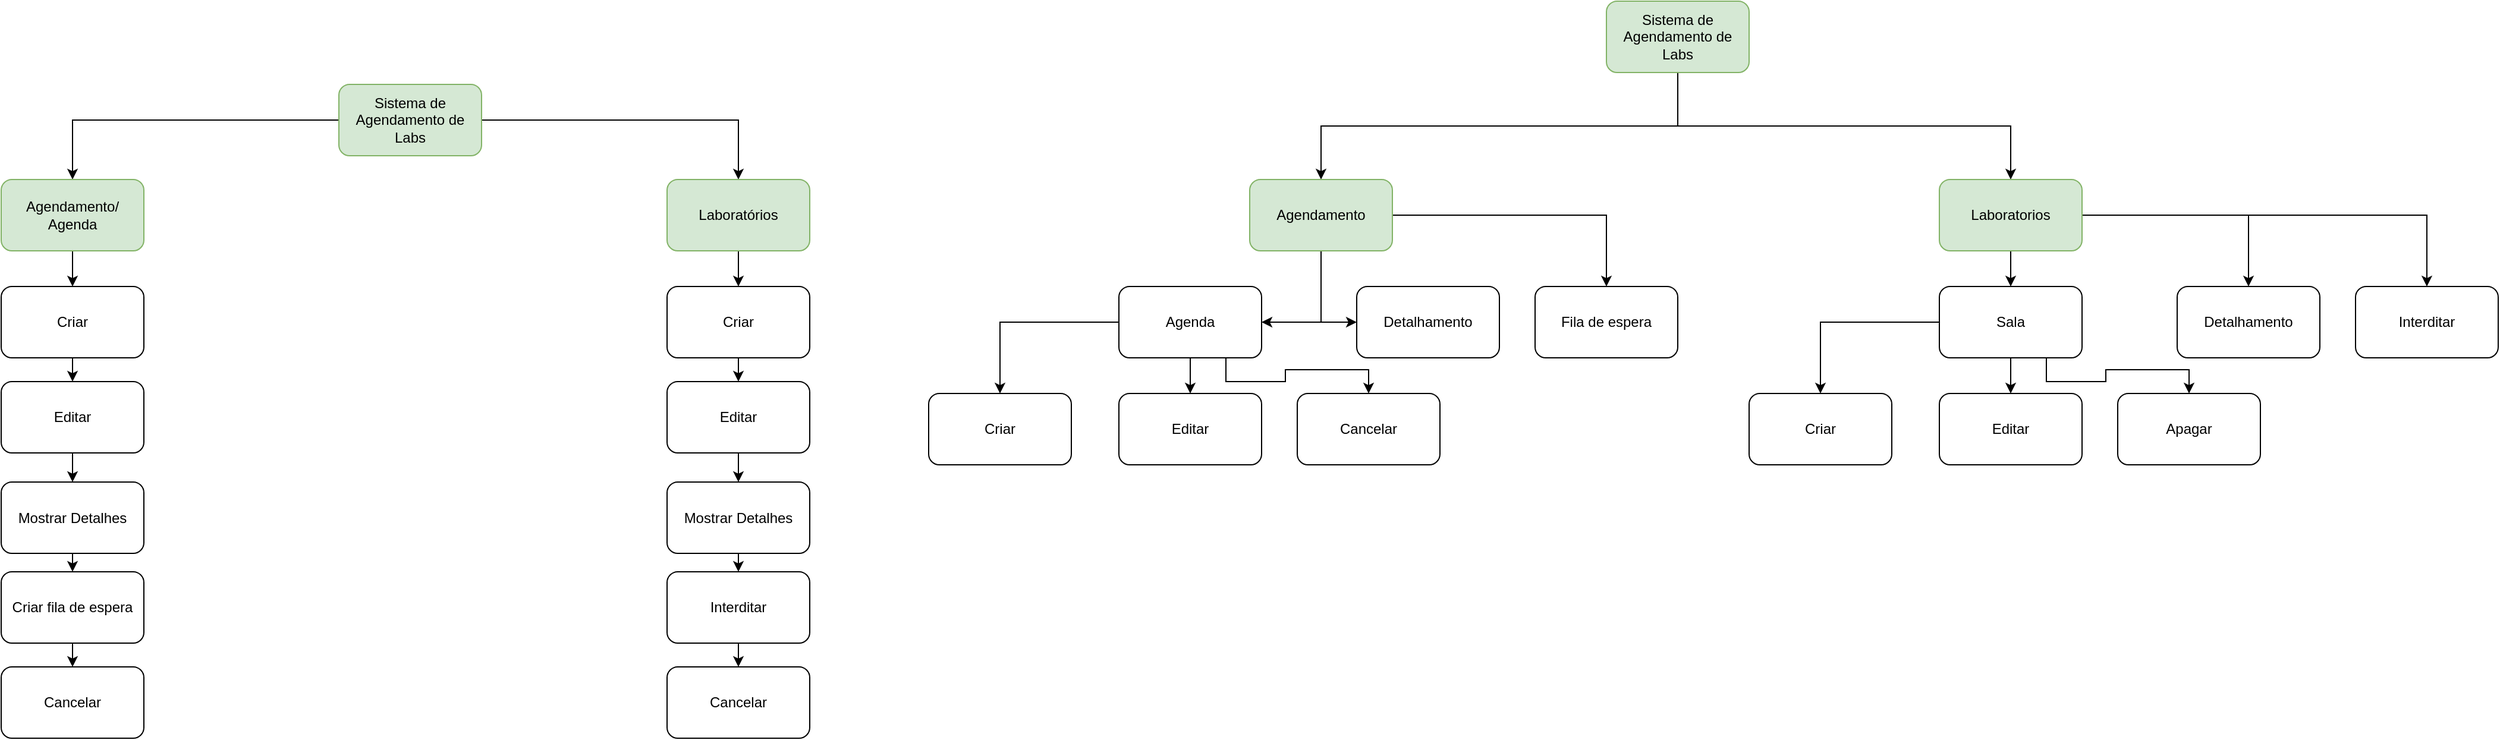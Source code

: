 <mxfile version="22.0.4" type="github">
  <diagram id="C5RBs43oDa-KdzZeNtuy" name="Page-1">
    <mxGraphModel dx="1434" dy="785" grid="1" gridSize="10" guides="1" tooltips="1" connect="1" arrows="1" fold="1" page="1" pageScale="1" pageWidth="827" pageHeight="1169" math="0" shadow="0">
      <root>
        <mxCell id="WIyWlLk6GJQsqaUBKTNV-0" />
        <mxCell id="WIyWlLk6GJQsqaUBKTNV-1" parent="WIyWlLk6GJQsqaUBKTNV-0" />
        <mxCell id="Uq0wt8gK5NIXM6yTppyy-13" style="edgeStyle=orthogonalEdgeStyle;rounded=0;orthogonalLoop=1;jettySize=auto;html=1;exitX=0;exitY=0.5;exitDx=0;exitDy=0;entryX=0.5;entryY=0;entryDx=0;entryDy=0;" edge="1" parent="WIyWlLk6GJQsqaUBKTNV-1" source="Uq0wt8gK5NIXM6yTppyy-0" target="Uq0wt8gK5NIXM6yTppyy-1">
          <mxGeometry relative="1" as="geometry" />
        </mxCell>
        <mxCell id="Uq0wt8gK5NIXM6yTppyy-14" style="edgeStyle=orthogonalEdgeStyle;rounded=0;orthogonalLoop=1;jettySize=auto;html=1;exitX=1;exitY=0.5;exitDx=0;exitDy=0;" edge="1" parent="WIyWlLk6GJQsqaUBKTNV-1" source="Uq0wt8gK5NIXM6yTppyy-0" target="Uq0wt8gK5NIXM6yTppyy-2">
          <mxGeometry relative="1" as="geometry" />
        </mxCell>
        <mxCell id="Uq0wt8gK5NIXM6yTppyy-0" value="Sistema de Agendamento de Labs" style="rounded=1;whiteSpace=wrap;html=1;fillColor=#d5e8d4;strokeColor=#82b366;" vertex="1" parent="WIyWlLk6GJQsqaUBKTNV-1">
          <mxGeometry x="294" y="220" width="120" height="60" as="geometry" />
        </mxCell>
        <mxCell id="Uq0wt8gK5NIXM6yTppyy-15" style="edgeStyle=orthogonalEdgeStyle;rounded=0;orthogonalLoop=1;jettySize=auto;html=1;exitX=0.5;exitY=1;exitDx=0;exitDy=0;entryX=0.5;entryY=0;entryDx=0;entryDy=0;" edge="1" parent="WIyWlLk6GJQsqaUBKTNV-1" source="Uq0wt8gK5NIXM6yTppyy-1" target="Uq0wt8gK5NIXM6yTppyy-3">
          <mxGeometry relative="1" as="geometry" />
        </mxCell>
        <mxCell id="Uq0wt8gK5NIXM6yTppyy-1" value="Agendamento/ Agenda" style="rounded=1;whiteSpace=wrap;html=1;fillColor=#d5e8d4;strokeColor=#82b366;" vertex="1" parent="WIyWlLk6GJQsqaUBKTNV-1">
          <mxGeometry x="10" y="300" width="120" height="60" as="geometry" />
        </mxCell>
        <mxCell id="Uq0wt8gK5NIXM6yTppyy-20" style="edgeStyle=orthogonalEdgeStyle;rounded=0;orthogonalLoop=1;jettySize=auto;html=1;exitX=0.5;exitY=1;exitDx=0;exitDy=0;entryX=0.5;entryY=0;entryDx=0;entryDy=0;" edge="1" parent="WIyWlLk6GJQsqaUBKTNV-1" source="Uq0wt8gK5NIXM6yTppyy-2" target="Uq0wt8gK5NIXM6yTppyy-7">
          <mxGeometry relative="1" as="geometry" />
        </mxCell>
        <mxCell id="Uq0wt8gK5NIXM6yTppyy-2" value="Laboratórios" style="rounded=1;whiteSpace=wrap;html=1;fillColor=#d5e8d4;strokeColor=#82b366;" vertex="1" parent="WIyWlLk6GJQsqaUBKTNV-1">
          <mxGeometry x="570" y="300" width="120" height="60" as="geometry" />
        </mxCell>
        <mxCell id="Uq0wt8gK5NIXM6yTppyy-16" style="edgeStyle=orthogonalEdgeStyle;rounded=0;orthogonalLoop=1;jettySize=auto;html=1;exitX=0.5;exitY=1;exitDx=0;exitDy=0;entryX=0.5;entryY=0;entryDx=0;entryDy=0;" edge="1" parent="WIyWlLk6GJQsqaUBKTNV-1" source="Uq0wt8gK5NIXM6yTppyy-3" target="Uq0wt8gK5NIXM6yTppyy-4">
          <mxGeometry relative="1" as="geometry" />
        </mxCell>
        <mxCell id="Uq0wt8gK5NIXM6yTppyy-3" value="Criar" style="rounded=1;whiteSpace=wrap;html=1;" vertex="1" parent="WIyWlLk6GJQsqaUBKTNV-1">
          <mxGeometry x="10" y="390" width="120" height="60" as="geometry" />
        </mxCell>
        <mxCell id="Uq0wt8gK5NIXM6yTppyy-17" style="edgeStyle=orthogonalEdgeStyle;rounded=0;orthogonalLoop=1;jettySize=auto;html=1;exitX=0.5;exitY=1;exitDx=0;exitDy=0;entryX=0.5;entryY=0;entryDx=0;entryDy=0;" edge="1" parent="WIyWlLk6GJQsqaUBKTNV-1" source="Uq0wt8gK5NIXM6yTppyy-4" target="Uq0wt8gK5NIXM6yTppyy-5">
          <mxGeometry relative="1" as="geometry" />
        </mxCell>
        <mxCell id="Uq0wt8gK5NIXM6yTppyy-4" value="Editar" style="rounded=1;whiteSpace=wrap;html=1;" vertex="1" parent="WIyWlLk6GJQsqaUBKTNV-1">
          <mxGeometry x="10" y="470" width="120" height="60" as="geometry" />
        </mxCell>
        <mxCell id="Uq0wt8gK5NIXM6yTppyy-18" style="edgeStyle=orthogonalEdgeStyle;rounded=0;orthogonalLoop=1;jettySize=auto;html=1;exitX=0.5;exitY=1;exitDx=0;exitDy=0;entryX=0.5;entryY=0;entryDx=0;entryDy=0;" edge="1" parent="WIyWlLk6GJQsqaUBKTNV-1" source="Uq0wt8gK5NIXM6yTppyy-5" target="Uq0wt8gK5NIXM6yTppyy-6">
          <mxGeometry relative="1" as="geometry" />
        </mxCell>
        <mxCell id="Uq0wt8gK5NIXM6yTppyy-5" value="Mostrar Detalhes" style="rounded=1;whiteSpace=wrap;html=1;" vertex="1" parent="WIyWlLk6GJQsqaUBKTNV-1">
          <mxGeometry x="10" y="554.5" width="120" height="60" as="geometry" />
        </mxCell>
        <mxCell id="Uq0wt8gK5NIXM6yTppyy-19" style="edgeStyle=orthogonalEdgeStyle;rounded=0;orthogonalLoop=1;jettySize=auto;html=1;exitX=0.5;exitY=1;exitDx=0;exitDy=0;entryX=0.5;entryY=0;entryDx=0;entryDy=0;" edge="1" parent="WIyWlLk6GJQsqaUBKTNV-1" source="Uq0wt8gK5NIXM6yTppyy-6" target="Uq0wt8gK5NIXM6yTppyy-11">
          <mxGeometry relative="1" as="geometry" />
        </mxCell>
        <mxCell id="Uq0wt8gK5NIXM6yTppyy-6" value="Criar fila de espera" style="rounded=1;whiteSpace=wrap;html=1;" vertex="1" parent="WIyWlLk6GJQsqaUBKTNV-1">
          <mxGeometry x="10" y="630" width="120" height="60" as="geometry" />
        </mxCell>
        <mxCell id="Uq0wt8gK5NIXM6yTppyy-21" style="edgeStyle=orthogonalEdgeStyle;rounded=0;orthogonalLoop=1;jettySize=auto;html=1;exitX=0.5;exitY=1;exitDx=0;exitDy=0;entryX=0.5;entryY=0;entryDx=0;entryDy=0;" edge="1" parent="WIyWlLk6GJQsqaUBKTNV-1" source="Uq0wt8gK5NIXM6yTppyy-7" target="Uq0wt8gK5NIXM6yTppyy-8">
          <mxGeometry relative="1" as="geometry" />
        </mxCell>
        <mxCell id="Uq0wt8gK5NIXM6yTppyy-7" value="Criar" style="rounded=1;whiteSpace=wrap;html=1;" vertex="1" parent="WIyWlLk6GJQsqaUBKTNV-1">
          <mxGeometry x="570" y="390" width="120" height="60" as="geometry" />
        </mxCell>
        <mxCell id="Uq0wt8gK5NIXM6yTppyy-22" style="edgeStyle=orthogonalEdgeStyle;rounded=0;orthogonalLoop=1;jettySize=auto;html=1;exitX=0.5;exitY=1;exitDx=0;exitDy=0;entryX=0.5;entryY=0;entryDx=0;entryDy=0;" edge="1" parent="WIyWlLk6GJQsqaUBKTNV-1" source="Uq0wt8gK5NIXM6yTppyy-8" target="Uq0wt8gK5NIXM6yTppyy-9">
          <mxGeometry relative="1" as="geometry" />
        </mxCell>
        <mxCell id="Uq0wt8gK5NIXM6yTppyy-8" value="Editar" style="rounded=1;whiteSpace=wrap;html=1;" vertex="1" parent="WIyWlLk6GJQsqaUBKTNV-1">
          <mxGeometry x="570" y="470" width="120" height="60" as="geometry" />
        </mxCell>
        <mxCell id="Uq0wt8gK5NIXM6yTppyy-23" style="edgeStyle=orthogonalEdgeStyle;rounded=0;orthogonalLoop=1;jettySize=auto;html=1;exitX=0.5;exitY=1;exitDx=0;exitDy=0;entryX=0.5;entryY=0;entryDx=0;entryDy=0;" edge="1" parent="WIyWlLk6GJQsqaUBKTNV-1" source="Uq0wt8gK5NIXM6yTppyy-9" target="Uq0wt8gK5NIXM6yTppyy-10">
          <mxGeometry relative="1" as="geometry" />
        </mxCell>
        <mxCell id="Uq0wt8gK5NIXM6yTppyy-9" value="Mostrar Detalhes" style="rounded=1;whiteSpace=wrap;html=1;" vertex="1" parent="WIyWlLk6GJQsqaUBKTNV-1">
          <mxGeometry x="570" y="554.5" width="120" height="60" as="geometry" />
        </mxCell>
        <mxCell id="Uq0wt8gK5NIXM6yTppyy-24" style="edgeStyle=orthogonalEdgeStyle;rounded=0;orthogonalLoop=1;jettySize=auto;html=1;exitX=0.5;exitY=1;exitDx=0;exitDy=0;entryX=0.5;entryY=0;entryDx=0;entryDy=0;" edge="1" parent="WIyWlLk6GJQsqaUBKTNV-1" source="Uq0wt8gK5NIXM6yTppyy-10" target="Uq0wt8gK5NIXM6yTppyy-12">
          <mxGeometry relative="1" as="geometry" />
        </mxCell>
        <mxCell id="Uq0wt8gK5NIXM6yTppyy-10" value="Interditar" style="rounded=1;whiteSpace=wrap;html=1;" vertex="1" parent="WIyWlLk6GJQsqaUBKTNV-1">
          <mxGeometry x="570" y="630" width="120" height="60" as="geometry" />
        </mxCell>
        <mxCell id="Uq0wt8gK5NIXM6yTppyy-11" value="Cancelar" style="rounded=1;whiteSpace=wrap;html=1;" vertex="1" parent="WIyWlLk6GJQsqaUBKTNV-1">
          <mxGeometry x="10" y="710" width="120" height="60" as="geometry" />
        </mxCell>
        <mxCell id="Uq0wt8gK5NIXM6yTppyy-12" value="Cancelar" style="rounded=1;whiteSpace=wrap;html=1;" vertex="1" parent="WIyWlLk6GJQsqaUBKTNV-1">
          <mxGeometry x="570" y="710" width="120" height="60" as="geometry" />
        </mxCell>
        <mxCell id="Uq0wt8gK5NIXM6yTppyy-63" style="edgeStyle=orthogonalEdgeStyle;rounded=0;orthogonalLoop=1;jettySize=auto;html=1;exitX=0.5;exitY=1;exitDx=0;exitDy=0;" edge="1" parent="WIyWlLk6GJQsqaUBKTNV-1" source="Uq0wt8gK5NIXM6yTppyy-34" target="Uq0wt8gK5NIXM6yTppyy-35">
          <mxGeometry relative="1" as="geometry" />
        </mxCell>
        <mxCell id="Uq0wt8gK5NIXM6yTppyy-64" style="edgeStyle=orthogonalEdgeStyle;rounded=0;orthogonalLoop=1;jettySize=auto;html=1;entryX=0.5;entryY=0;entryDx=0;entryDy=0;exitX=0.5;exitY=1;exitDx=0;exitDy=0;" edge="1" parent="WIyWlLk6GJQsqaUBKTNV-1" source="Uq0wt8gK5NIXM6yTppyy-34" target="Uq0wt8gK5NIXM6yTppyy-44">
          <mxGeometry relative="1" as="geometry" />
        </mxCell>
        <mxCell id="Uq0wt8gK5NIXM6yTppyy-34" value="Sistema de Agendamento de Labs" style="rounded=1;whiteSpace=wrap;html=1;fillColor=#d5e8d4;strokeColor=#82b366;" vertex="1" parent="WIyWlLk6GJQsqaUBKTNV-1">
          <mxGeometry x="1360" y="150" width="120" height="60" as="geometry" />
        </mxCell>
        <mxCell id="Uq0wt8gK5NIXM6yTppyy-45" style="edgeStyle=orthogonalEdgeStyle;rounded=0;orthogonalLoop=1;jettySize=auto;html=1;exitX=0.5;exitY=1;exitDx=0;exitDy=0;entryX=1;entryY=0.5;entryDx=0;entryDy=0;" edge="1" parent="WIyWlLk6GJQsqaUBKTNV-1" source="Uq0wt8gK5NIXM6yTppyy-35" target="Uq0wt8gK5NIXM6yTppyy-36">
          <mxGeometry relative="1" as="geometry" />
        </mxCell>
        <mxCell id="Uq0wt8gK5NIXM6yTppyy-46" style="edgeStyle=orthogonalEdgeStyle;rounded=0;orthogonalLoop=1;jettySize=auto;html=1;exitX=0.5;exitY=1;exitDx=0;exitDy=0;entryX=0;entryY=0.5;entryDx=0;entryDy=0;" edge="1" parent="WIyWlLk6GJQsqaUBKTNV-1" source="Uq0wt8gK5NIXM6yTppyy-35" target="Uq0wt8gK5NIXM6yTppyy-42">
          <mxGeometry relative="1" as="geometry" />
        </mxCell>
        <mxCell id="Uq0wt8gK5NIXM6yTppyy-47" style="edgeStyle=orthogonalEdgeStyle;rounded=0;orthogonalLoop=1;jettySize=auto;html=1;" edge="1" parent="WIyWlLk6GJQsqaUBKTNV-1" source="Uq0wt8gK5NIXM6yTppyy-35" target="Uq0wt8gK5NIXM6yTppyy-43">
          <mxGeometry relative="1" as="geometry" />
        </mxCell>
        <mxCell id="Uq0wt8gK5NIXM6yTppyy-35" value="Agendamento" style="rounded=1;whiteSpace=wrap;html=1;fillColor=#d5e8d4;strokeColor=#82b366;" vertex="1" parent="WIyWlLk6GJQsqaUBKTNV-1">
          <mxGeometry x="1060" y="300" width="120" height="60" as="geometry" />
        </mxCell>
        <mxCell id="Uq0wt8gK5NIXM6yTppyy-48" style="edgeStyle=orthogonalEdgeStyle;rounded=0;orthogonalLoop=1;jettySize=auto;html=1;exitX=0.5;exitY=1;exitDx=0;exitDy=0;entryX=0.5;entryY=0;entryDx=0;entryDy=0;" edge="1" parent="WIyWlLk6GJQsqaUBKTNV-1" source="Uq0wt8gK5NIXM6yTppyy-36" target="Uq0wt8gK5NIXM6yTppyy-39">
          <mxGeometry relative="1" as="geometry" />
        </mxCell>
        <mxCell id="Uq0wt8gK5NIXM6yTppyy-49" style="edgeStyle=orthogonalEdgeStyle;rounded=0;orthogonalLoop=1;jettySize=auto;html=1;exitX=0.75;exitY=1;exitDx=0;exitDy=0;" edge="1" parent="WIyWlLk6GJQsqaUBKTNV-1" source="Uq0wt8gK5NIXM6yTppyy-36" target="Uq0wt8gK5NIXM6yTppyy-40">
          <mxGeometry relative="1" as="geometry" />
        </mxCell>
        <mxCell id="Uq0wt8gK5NIXM6yTppyy-50" style="edgeStyle=orthogonalEdgeStyle;rounded=0;orthogonalLoop=1;jettySize=auto;html=1;" edge="1" parent="WIyWlLk6GJQsqaUBKTNV-1" source="Uq0wt8gK5NIXM6yTppyy-36" target="Uq0wt8gK5NIXM6yTppyy-38">
          <mxGeometry relative="1" as="geometry" />
        </mxCell>
        <mxCell id="Uq0wt8gK5NIXM6yTppyy-36" value="Agenda" style="rounded=1;whiteSpace=wrap;html=1;" vertex="1" parent="WIyWlLk6GJQsqaUBKTNV-1">
          <mxGeometry x="950" y="390" width="120" height="60" as="geometry" />
        </mxCell>
        <mxCell id="Uq0wt8gK5NIXM6yTppyy-38" value="Criar" style="rounded=1;whiteSpace=wrap;html=1;" vertex="1" parent="WIyWlLk6GJQsqaUBKTNV-1">
          <mxGeometry x="790" y="480" width="120" height="60" as="geometry" />
        </mxCell>
        <mxCell id="Uq0wt8gK5NIXM6yTppyy-39" value="Editar" style="rounded=1;whiteSpace=wrap;html=1;" vertex="1" parent="WIyWlLk6GJQsqaUBKTNV-1">
          <mxGeometry x="950" y="480" width="120" height="60" as="geometry" />
        </mxCell>
        <mxCell id="Uq0wt8gK5NIXM6yTppyy-40" value="Cancelar" style="rounded=1;whiteSpace=wrap;html=1;" vertex="1" parent="WIyWlLk6GJQsqaUBKTNV-1">
          <mxGeometry x="1100" y="480" width="120" height="60" as="geometry" />
        </mxCell>
        <mxCell id="Uq0wt8gK5NIXM6yTppyy-42" value="Detalhamento" style="rounded=1;whiteSpace=wrap;html=1;" vertex="1" parent="WIyWlLk6GJQsqaUBKTNV-1">
          <mxGeometry x="1150" y="390" width="120" height="60" as="geometry" />
        </mxCell>
        <mxCell id="Uq0wt8gK5NIXM6yTppyy-43" value="Fila de espera" style="rounded=1;whiteSpace=wrap;html=1;" vertex="1" parent="WIyWlLk6GJQsqaUBKTNV-1">
          <mxGeometry x="1300" y="390" width="120" height="60" as="geometry" />
        </mxCell>
        <mxCell id="Uq0wt8gK5NIXM6yTppyy-60" style="edgeStyle=orthogonalEdgeStyle;rounded=0;orthogonalLoop=1;jettySize=auto;html=1;entryX=0.5;entryY=0;entryDx=0;entryDy=0;" edge="1" parent="WIyWlLk6GJQsqaUBKTNV-1" source="Uq0wt8gK5NIXM6yTppyy-44" target="Uq0wt8gK5NIXM6yTppyy-54">
          <mxGeometry relative="1" as="geometry" />
        </mxCell>
        <mxCell id="Uq0wt8gK5NIXM6yTppyy-61" style="edgeStyle=orthogonalEdgeStyle;rounded=0;orthogonalLoop=1;jettySize=auto;html=1;exitX=1;exitY=0.5;exitDx=0;exitDy=0;" edge="1" parent="WIyWlLk6GJQsqaUBKTNV-1" source="Uq0wt8gK5NIXM6yTppyy-44" target="Uq0wt8gK5NIXM6yTppyy-58">
          <mxGeometry relative="1" as="geometry" />
        </mxCell>
        <mxCell id="Uq0wt8gK5NIXM6yTppyy-62" style="edgeStyle=orthogonalEdgeStyle;rounded=0;orthogonalLoop=1;jettySize=auto;html=1;" edge="1" parent="WIyWlLk6GJQsqaUBKTNV-1" source="Uq0wt8gK5NIXM6yTppyy-44" target="Uq0wt8gK5NIXM6yTppyy-59">
          <mxGeometry relative="1" as="geometry" />
        </mxCell>
        <mxCell id="Uq0wt8gK5NIXM6yTppyy-44" value="Laboratorios" style="rounded=1;whiteSpace=wrap;html=1;fillColor=#d5e8d4;strokeColor=#82b366;" vertex="1" parent="WIyWlLk6GJQsqaUBKTNV-1">
          <mxGeometry x="1640" y="300" width="120" height="60" as="geometry" />
        </mxCell>
        <mxCell id="Uq0wt8gK5NIXM6yTppyy-51" style="edgeStyle=orthogonalEdgeStyle;rounded=0;orthogonalLoop=1;jettySize=auto;html=1;exitX=0.5;exitY=1;exitDx=0;exitDy=0;entryX=0.5;entryY=0;entryDx=0;entryDy=0;" edge="1" parent="WIyWlLk6GJQsqaUBKTNV-1" source="Uq0wt8gK5NIXM6yTppyy-54" target="Uq0wt8gK5NIXM6yTppyy-56">
          <mxGeometry relative="1" as="geometry" />
        </mxCell>
        <mxCell id="Uq0wt8gK5NIXM6yTppyy-52" style="edgeStyle=orthogonalEdgeStyle;rounded=0;orthogonalLoop=1;jettySize=auto;html=1;exitX=0.75;exitY=1;exitDx=0;exitDy=0;" edge="1" parent="WIyWlLk6GJQsqaUBKTNV-1" source="Uq0wt8gK5NIXM6yTppyy-54" target="Uq0wt8gK5NIXM6yTppyy-57">
          <mxGeometry relative="1" as="geometry" />
        </mxCell>
        <mxCell id="Uq0wt8gK5NIXM6yTppyy-53" style="edgeStyle=orthogonalEdgeStyle;rounded=0;orthogonalLoop=1;jettySize=auto;html=1;" edge="1" parent="WIyWlLk6GJQsqaUBKTNV-1" source="Uq0wt8gK5NIXM6yTppyy-54" target="Uq0wt8gK5NIXM6yTppyy-55">
          <mxGeometry relative="1" as="geometry" />
        </mxCell>
        <mxCell id="Uq0wt8gK5NIXM6yTppyy-54" value="Sala" style="rounded=1;whiteSpace=wrap;html=1;" vertex="1" parent="WIyWlLk6GJQsqaUBKTNV-1">
          <mxGeometry x="1640" y="390" width="120" height="60" as="geometry" />
        </mxCell>
        <mxCell id="Uq0wt8gK5NIXM6yTppyy-55" value="Criar" style="rounded=1;whiteSpace=wrap;html=1;" vertex="1" parent="WIyWlLk6GJQsqaUBKTNV-1">
          <mxGeometry x="1480" y="480" width="120" height="60" as="geometry" />
        </mxCell>
        <mxCell id="Uq0wt8gK5NIXM6yTppyy-56" value="Editar" style="rounded=1;whiteSpace=wrap;html=1;" vertex="1" parent="WIyWlLk6GJQsqaUBKTNV-1">
          <mxGeometry x="1640" y="480" width="120" height="60" as="geometry" />
        </mxCell>
        <mxCell id="Uq0wt8gK5NIXM6yTppyy-57" value="Apagar" style="rounded=1;whiteSpace=wrap;html=1;" vertex="1" parent="WIyWlLk6GJQsqaUBKTNV-1">
          <mxGeometry x="1790" y="480" width="120" height="60" as="geometry" />
        </mxCell>
        <mxCell id="Uq0wt8gK5NIXM6yTppyy-58" value="Detalhamento" style="rounded=1;whiteSpace=wrap;html=1;" vertex="1" parent="WIyWlLk6GJQsqaUBKTNV-1">
          <mxGeometry x="1840" y="390" width="120" height="60" as="geometry" />
        </mxCell>
        <mxCell id="Uq0wt8gK5NIXM6yTppyy-59" value="Interditar" style="rounded=1;whiteSpace=wrap;html=1;" vertex="1" parent="WIyWlLk6GJQsqaUBKTNV-1">
          <mxGeometry x="1990" y="390" width="120" height="60" as="geometry" />
        </mxCell>
      </root>
    </mxGraphModel>
  </diagram>
</mxfile>
